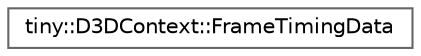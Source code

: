 digraph "Graphical Class Hierarchy"
{
 // LATEX_PDF_SIZE
  bgcolor="transparent";
  edge [fontname=Helvetica,fontsize=10,labelfontname=Helvetica,labelfontsize=10];
  node [fontname=Helvetica,fontsize=10,shape=box,height=0.2,width=0.4];
  rankdir="LR";
  Node0 [id="Node000000",label="tiny::D3DContext::FrameTimingData",height=0.2,width=0.4,color="grey40", fillcolor="white", style="filled",URL="$structtiny_1_1_d3_d_context_1_1_frame_timing_data.html",tooltip=" "];
}
